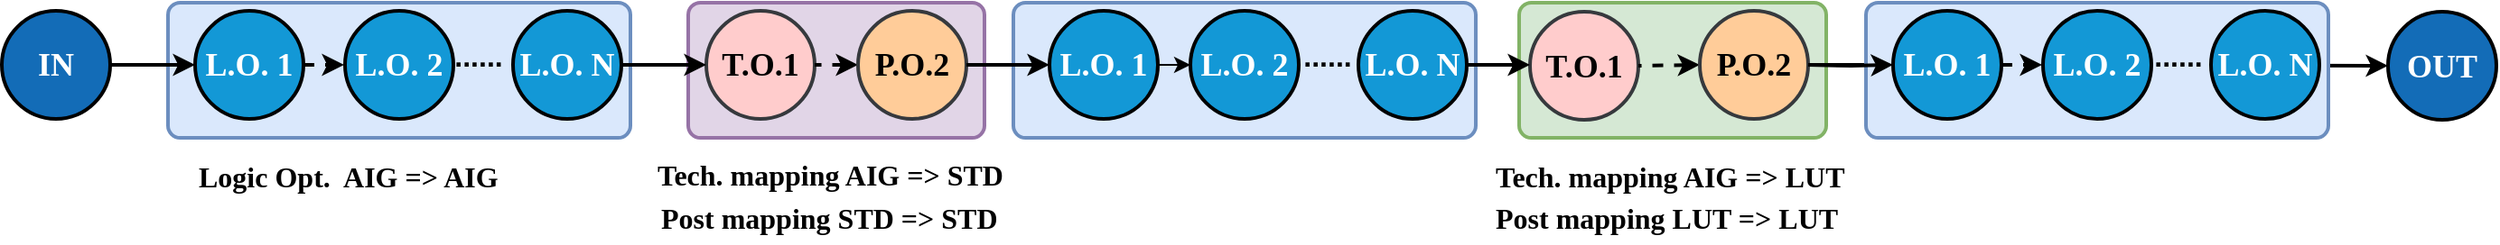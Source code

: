 <mxfile version="26.0.2">
  <diagram name="第 1 页" id="BYLMfou5CTJKFt67lV0u">
    <mxGraphModel dx="1558" dy="438" grid="1" gridSize="10" guides="1" tooltips="1" connect="1" arrows="1" fold="1" page="1" pageScale="1" pageWidth="1400" pageHeight="15" math="0" shadow="0">
      <root>
        <mxCell id="0" />
        <mxCell id="1" parent="0" />
        <mxCell id="Ae0JqBP-xcse2WlZujs8-57" value="" style="rounded=1;whiteSpace=wrap;html=1;arcSize=9;fillColor=#e1d5e7;strokeColor=#9673a6;strokeWidth=2;" parent="1" vertex="1">
          <mxGeometry x="389" y="430.5" width="164" height="75" as="geometry" />
        </mxCell>
        <mxCell id="Ae0JqBP-xcse2WlZujs8-32" value="" style="rounded=1;whiteSpace=wrap;html=1;arcSize=9;fillColor=#dae8fc;strokeColor=#6c8ebf;strokeWidth=2;" parent="1" vertex="1">
          <mxGeometry x="101" y="430.5" width="256" height="75" as="geometry" />
        </mxCell>
        <mxCell id="Ae0JqBP-xcse2WlZujs8-10" value="&lt;font color=&quot;#ffffff&quot; face=&quot;Times New Roman&quot; style=&quot;font-size: 18px;&quot;&gt;&lt;b&gt;L.O. 1&lt;/b&gt;&lt;/font&gt;" style="ellipse;whiteSpace=wrap;html=1;aspect=fixed;strokeWidth=2;fillColor=#1398D6;" parent="1" vertex="1">
          <mxGeometry x="116" y="435" width="60" height="60" as="geometry" />
        </mxCell>
        <mxCell id="Ae0JqBP-xcse2WlZujs8-11" value="&lt;b style=&quot;font-family: &amp;quot;Times New Roman&amp;quot;; font-size: 18px;&quot;&gt;&lt;font color=&quot;#ffffff&quot;&gt;L.O. N&lt;/font&gt;&lt;/b&gt;" style="ellipse;whiteSpace=wrap;html=1;aspect=fixed;strokeWidth=2;fillColor=#1398D6;" parent="1" vertex="1">
          <mxGeometry x="292" y="435" width="60" height="60" as="geometry" />
        </mxCell>
        <mxCell id="Ae0JqBP-xcse2WlZujs8-15" style="edgeStyle=orthogonalEdgeStyle;rounded=0;orthogonalLoop=1;jettySize=auto;html=1;strokeWidth=2;entryX=0;entryY=0.5;entryDx=0;entryDy=0;" parent="1" source="Ae0JqBP-xcse2WlZujs8-13" target="Ae0JqBP-xcse2WlZujs8-10" edge="1">
          <mxGeometry relative="1" as="geometry">
            <mxPoint x="119" y="465" as="targetPoint" />
          </mxGeometry>
        </mxCell>
        <mxCell id="Ae0JqBP-xcse2WlZujs8-13" value="&lt;b style=&quot;font-family: &amp;quot;Times New Roman&amp;quot;; font-size: 18px;&quot;&gt;&lt;font color=&quot;#ffffff&quot;&gt;IN&lt;/font&gt;&lt;/b&gt;" style="ellipse;whiteSpace=wrap;html=1;aspect=fixed;strokeWidth=2;fillColor=#136cb7;" parent="1" vertex="1">
          <mxGeometry x="9" y="435" width="60" height="60" as="geometry" />
        </mxCell>
        <mxCell id="Ae0JqBP-xcse2WlZujs8-33" value="" style="rounded=1;whiteSpace=wrap;html=1;arcSize=9;fillColor=#d5e8d4;strokeColor=#82b366;strokeWidth=2;" parent="1" vertex="1">
          <mxGeometry x="849" y="430.5" width="170" height="75" as="geometry" />
        </mxCell>
        <mxCell id="Ae0JqBP-xcse2WlZujs8-35" value="&lt;font face=&quot;Times New Roman&quot; style=&quot;font-size: 18px;&quot;&gt;&lt;b&gt;T.O.1&lt;/b&gt;&lt;/font&gt;" style="ellipse;whiteSpace=wrap;html=1;aspect=fixed;strokeWidth=2;fillColor=#ffcccc;strokeColor=#36393d;" parent="1" vertex="1">
          <mxGeometry x="855" y="435.5" width="60" height="60" as="geometry" />
        </mxCell>
        <mxCell id="Ae0JqBP-xcse2WlZujs8-36" style="rounded=0;orthogonalLoop=1;jettySize=auto;html=1;entryX=1;entryY=0.5;entryDx=0;entryDy=0;exitX=0;exitY=0.5;exitDx=0;exitDy=0;strokeWidth=2;startArrow=classic;startFill=1;dashed=1;endArrow=none;endFill=0;" parent="1" source="Ae0JqBP-xcse2WlZujs8-38" target="Ae0JqBP-xcse2WlZujs8-35" edge="1">
          <mxGeometry relative="1" as="geometry" />
        </mxCell>
        <mxCell id="Ae0JqBP-xcse2WlZujs8-38" value="&lt;b style=&quot;font-family: &amp;quot;Times New Roman&amp;quot;; font-size: 18px;&quot;&gt;P.O.2&lt;/b&gt;" style="ellipse;whiteSpace=wrap;html=1;aspect=fixed;strokeWidth=2;fillColor=#ffcc99;strokeColor=#36393d;" parent="1" vertex="1">
          <mxGeometry x="949" y="435" width="60" height="60" as="geometry" />
        </mxCell>
        <mxCell id="Ae0JqBP-xcse2WlZujs8-47" value="&lt;font face=&quot;Times New Roman&quot; style=&quot;font-size: 18px;&quot;&gt;&lt;b&gt;T.O.1&lt;/b&gt;&lt;/font&gt;" style="ellipse;whiteSpace=wrap;html=1;aspect=fixed;strokeWidth=2;fillColor=#ffcccc;strokeColor=#36393d;" parent="1" vertex="1">
          <mxGeometry x="399" y="435" width="60" height="60" as="geometry" />
        </mxCell>
        <mxCell id="Ae0JqBP-xcse2WlZujs8-48" style="rounded=0;orthogonalLoop=1;jettySize=auto;html=1;entryX=1;entryY=0.5;entryDx=0;entryDy=0;exitX=0;exitY=0.5;exitDx=0;exitDy=0;strokeWidth=2;startArrow=classic;startFill=1;dashed=1;endArrow=none;endFill=0;" parent="1" source="Ae0JqBP-xcse2WlZujs8-50" target="Ae0JqBP-xcse2WlZujs8-47" edge="1">
          <mxGeometry relative="1" as="geometry" />
        </mxCell>
        <mxCell id="Ae0JqBP-xcse2WlZujs8-50" value="&lt;b style=&quot;font-family: &amp;quot;Times New Roman&amp;quot;; font-size: 18px;&quot;&gt;P.O.2&lt;/b&gt;" style="ellipse;whiteSpace=wrap;html=1;aspect=fixed;strokeWidth=2;fillColor=#ffcc99;strokeColor=#36393d;" parent="1" vertex="1">
          <mxGeometry x="483" y="435" width="60" height="60" as="geometry" />
        </mxCell>
        <mxCell id="Ae0JqBP-xcse2WlZujs8-58" value="&lt;p style=&quot;language:zh-CN;margin-top:0pt;margin-bottom:0pt;margin-left:0in;&lt;br/&gt;text-align:center;direction:ltr;unicode-bidi:embed;mso-line-break-override:&lt;br/&gt;none;word-break:normal;punctuation-wrap:hanging&quot;&gt;&lt;span style=&quot;font-size: 12pt; color: black; font-weight: bold;&quot;&gt;&lt;font face=&quot;Times New Roman&quot;&gt;Tech. mapping AIG =&amp;gt; LUT&lt;/font&gt;&lt;/span&gt;&lt;/p&gt;" style="text;whiteSpace=wrap;html=1;" parent="1" vertex="1">
          <mxGeometry x="834" y="511" width="200" height="30" as="geometry" />
        </mxCell>
        <mxCell id="Ae0JqBP-xcse2WlZujs8-59" value="&lt;p style=&quot;language:zh-CN;margin-top:0pt;margin-bottom:0pt;margin-left:0in;&lt;br/&gt;text-align:center;direction:ltr;unicode-bidi:embed;mso-line-break-override:&lt;br/&gt;none;word-break:normal;punctuation-wrap:hanging&quot;&gt;&lt;span style=&quot;font-size:12.0pt;&lt;br/&gt;font-family:&amp;quot;Times New Roman&amp;quot;;mso-ascii-font-family:&amp;quot;Times New Roman&amp;quot;;&lt;br/&gt;mso-fareast-font-family:等线;mso-bidi-font-family:&amp;quot;Times New Roman&amp;quot;;mso-fareast-theme-font:&lt;br/&gt;minor-fareast;color:black;mso-color-index:1;mso-font-kerning:12.0pt;language:&lt;br/&gt;en-US;font-weight:bold;mso-style-textfill-type:solid;mso-style-textfill-fill-themecolor:&lt;br/&gt;text1;mso-style-textfill-fill-color:black;mso-style-textfill-fill-alpha:100.0%&quot;&gt;&lt;font face=&quot;Times New Roman&quot;&gt;Post mapping LUT =&amp;gt; LUT&lt;/font&gt;&lt;/span&gt;&lt;/p&gt;" style="text;whiteSpace=wrap;html=1;" parent="1" vertex="1">
          <mxGeometry x="834" y="534" width="200" height="30" as="geometry" />
        </mxCell>
        <mxCell id="Ae0JqBP-xcse2WlZujs8-60" value="&lt;p style=&quot;language:zh-CN;margin-top:0pt;margin-bottom:0pt;margin-left:0in;&lt;br/&gt;text-align:center;direction:ltr;unicode-bidi:embed;mso-line-break-override:&lt;br/&gt;none;word-break:normal;punctuation-wrap:hanging&quot;&gt;&lt;span style=&quot;font-size: 12pt; color: black; font-weight: bold;&quot;&gt;&lt;font face=&quot;Times New Roman&quot;&gt;Tech. mapping AIG =&amp;gt; STD&lt;/font&gt;&lt;/span&gt;&lt;/p&gt;" style="text;whiteSpace=wrap;html=1;" parent="1" vertex="1">
          <mxGeometry x="370" y="510" width="200" height="30" as="geometry" />
        </mxCell>
        <mxCell id="Ae0JqBP-xcse2WlZujs8-61" value="&lt;p style=&quot;language:zh-CN;margin-top:0pt;margin-bottom:0pt;margin-left:0in;&lt;br/&gt;text-align:center;direction:ltr;unicode-bidi:embed;mso-line-break-override:&lt;br/&gt;none;word-break:normal;punctuation-wrap:hanging&quot;&gt;&lt;span style=&quot;font-size:12.0pt;&lt;br/&gt;font-family:&amp;quot;Times New Roman&amp;quot;;mso-ascii-font-family:&amp;quot;Times New Roman&amp;quot;;&lt;br/&gt;mso-fareast-font-family:等线;mso-bidi-font-family:&amp;quot;Times New Roman&amp;quot;;mso-fareast-theme-font:&lt;br/&gt;minor-fareast;color:black;mso-color-index:1;mso-font-kerning:12.0pt;language:&lt;br/&gt;en-US;font-weight:bold;mso-style-textfill-type:solid;mso-style-textfill-fill-themecolor:&lt;br/&gt;text1;mso-style-textfill-fill-color:black;mso-style-textfill-fill-alpha:100.0%&quot;&gt;&lt;font face=&quot;Times New Roman&quot;&gt;Post mapping STD =&amp;gt; STD&lt;/font&gt;&lt;/span&gt;&lt;/p&gt;" style="text;whiteSpace=wrap;html=1;" parent="1" vertex="1">
          <mxGeometry x="372" y="534" width="200" height="30" as="geometry" />
        </mxCell>
        <mxCell id="pCCU7FPbe3T_Mdn3lP0D-3" value="&lt;b style=&quot;&quot;&gt;&lt;font style=&quot;font-size: 16px;&quot;&gt;......&lt;/font&gt;&lt;/b&gt;" style="text;html=1;align=center;verticalAlign=middle;whiteSpace=wrap;rounded=0;" parent="1" vertex="1">
          <mxGeometry x="248" y="445.57" width="50" height="28.86" as="geometry" />
        </mxCell>
        <mxCell id="pCCU7FPbe3T_Mdn3lP0D-4" value="&lt;b style=&quot;font-family: &amp;quot;Times New Roman&amp;quot;; font-size: 18px;&quot;&gt;&lt;font color=&quot;#ffffff&quot;&gt;L.O. 2&lt;/font&gt;&lt;/b&gt;" style="ellipse;whiteSpace=wrap;html=1;aspect=fixed;strokeWidth=2;fillColor=#1398D6;" parent="1" vertex="1">
          <mxGeometry x="199" y="435" width="60" height="60" as="geometry" />
        </mxCell>
        <mxCell id="pCCU7FPbe3T_Mdn3lP0D-6" value="" style="rounded=1;whiteSpace=wrap;html=1;arcSize=9;fillColor=#dae8fc;strokeColor=#6c8ebf;strokeWidth=2;" parent="1" vertex="1">
          <mxGeometry x="569" y="430.5" width="256" height="75" as="geometry" />
        </mxCell>
        <mxCell id="pCCU7FPbe3T_Mdn3lP0D-7" style="edgeStyle=orthogonalEdgeStyle;rounded=0;orthogonalLoop=1;jettySize=auto;html=1;entryX=0;entryY=0.5;entryDx=0;entryDy=0;" parent="1" source="pCCU7FPbe3T_Mdn3lP0D-8" target="pCCU7FPbe3T_Mdn3lP0D-11" edge="1">
          <mxGeometry relative="1" as="geometry" />
        </mxCell>
        <mxCell id="pCCU7FPbe3T_Mdn3lP0D-8" value="&lt;font color=&quot;#ffffff&quot; face=&quot;Times New Roman&quot; style=&quot;font-size: 18px;&quot;&gt;&lt;b&gt;L.O. 1&lt;/b&gt;&lt;/font&gt;" style="ellipse;whiteSpace=wrap;html=1;aspect=fixed;strokeWidth=2;fillColor=#1398D6;" parent="1" vertex="1">
          <mxGeometry x="589" y="435" width="60" height="60" as="geometry" />
        </mxCell>
        <mxCell id="pCCU7FPbe3T_Mdn3lP0D-9" value="&lt;b style=&quot;font-family: &amp;quot;Times New Roman&amp;quot;; font-size: 18px;&quot;&gt;&lt;font color=&quot;#ffffff&quot;&gt;L.O. N&lt;/font&gt;&lt;/b&gt;" style="ellipse;whiteSpace=wrap;html=1;aspect=fixed;strokeWidth=2;fillColor=#1398D6;" parent="1" vertex="1">
          <mxGeometry x="760" y="435" width="60" height="60" as="geometry" />
        </mxCell>
        <mxCell id="pCCU7FPbe3T_Mdn3lP0D-10" value="&lt;b style=&quot;&quot;&gt;&lt;font style=&quot;font-size: 16px;&quot;&gt;......&lt;/font&gt;&lt;/b&gt;" style="text;html=1;align=center;verticalAlign=middle;whiteSpace=wrap;rounded=0;" parent="1" vertex="1">
          <mxGeometry x="718" y="445.57" width="50" height="28.86" as="geometry" />
        </mxCell>
        <mxCell id="pCCU7FPbe3T_Mdn3lP0D-11" value="&lt;b style=&quot;font-family: &amp;quot;Times New Roman&amp;quot;; font-size: 18px;&quot;&gt;&lt;font color=&quot;#ffffff&quot;&gt;L.O. 2&lt;/font&gt;&lt;/b&gt;" style="ellipse;whiteSpace=wrap;html=1;aspect=fixed;strokeWidth=2;fillColor=#1398D6;" parent="1" vertex="1">
          <mxGeometry x="667" y="435" width="60" height="60" as="geometry" />
        </mxCell>
        <mxCell id="pCCU7FPbe3T_Mdn3lP0D-12" style="edgeStyle=orthogonalEdgeStyle;rounded=0;orthogonalLoop=1;jettySize=auto;html=1;entryX=0;entryY=0.5;entryDx=0;entryDy=0;strokeWidth=2;" parent="1" source="Ae0JqBP-xcse2WlZujs8-50" target="pCCU7FPbe3T_Mdn3lP0D-8" edge="1">
          <mxGeometry relative="1" as="geometry" />
        </mxCell>
        <mxCell id="pCCU7FPbe3T_Mdn3lP0D-14" style="edgeStyle=orthogonalEdgeStyle;rounded=0;orthogonalLoop=1;jettySize=auto;html=1;strokeWidth=2;dashed=1;entryX=0;entryY=0.5;entryDx=0;entryDy=0;exitX=1;exitY=0.5;exitDx=0;exitDy=0;" parent="1" source="Ae0JqBP-xcse2WlZujs8-10" edge="1">
          <mxGeometry relative="1" as="geometry">
            <mxPoint x="151.5" y="464.8" as="sourcePoint" />
            <mxPoint x="198.5" y="464.8" as="targetPoint" />
          </mxGeometry>
        </mxCell>
        <mxCell id="yuHCt1SYs9sluDCAp3Fy-1" value="&lt;b style=&quot;font-family: &amp;quot;Times New Roman&amp;quot;; font-size: 18px;&quot;&gt;&lt;font color=&quot;#ffffff&quot;&gt;OUT&lt;/font&gt;&lt;/b&gt;" style="ellipse;whiteSpace=wrap;html=1;aspect=fixed;strokeWidth=2;fillColor=#136CB7;" parent="1" vertex="1">
          <mxGeometry x="1330" y="435.5" width="60" height="60" as="geometry" />
        </mxCell>
        <mxCell id="75UuPJR5SjxIfkqsgxxV-1" style="edgeStyle=orthogonalEdgeStyle;rounded=0;orthogonalLoop=1;jettySize=auto;html=1;entryX=0;entryY=0.5;entryDx=0;entryDy=0;strokeWidth=2;exitX=1;exitY=0.5;exitDx=0;exitDy=0;" parent="1" source="Ae0JqBP-xcse2WlZujs8-11" target="Ae0JqBP-xcse2WlZujs8-47" edge="1">
          <mxGeometry relative="1" as="geometry">
            <mxPoint x="553" y="475" as="sourcePoint" />
            <mxPoint x="599" y="475" as="targetPoint" />
          </mxGeometry>
        </mxCell>
        <mxCell id="75UuPJR5SjxIfkqsgxxV-2" style="edgeStyle=orthogonalEdgeStyle;rounded=0;orthogonalLoop=1;jettySize=auto;html=1;entryX=0;entryY=0.5;entryDx=0;entryDy=0;strokeWidth=2;exitX=1;exitY=0.5;exitDx=0;exitDy=0;" parent="1" source="pCCU7FPbe3T_Mdn3lP0D-9" target="Ae0JqBP-xcse2WlZujs8-35" edge="1">
          <mxGeometry relative="1" as="geometry">
            <mxPoint x="362" y="475" as="sourcePoint" />
            <mxPoint x="409" y="475" as="targetPoint" />
          </mxGeometry>
        </mxCell>
        <mxCell id="75UuPJR5SjxIfkqsgxxV-4" style="edgeStyle=orthogonalEdgeStyle;rounded=0;orthogonalLoop=1;jettySize=auto;html=1;entryX=0;entryY=0.5;entryDx=0;entryDy=0;strokeWidth=2;exitX=1;exitY=0.5;exitDx=0;exitDy=0;" parent="1" source="Ae0JqBP-xcse2WlZujs8-38" target="yuHCt1SYs9sluDCAp3Fy-1" edge="1">
          <mxGeometry relative="1" as="geometry">
            <mxPoint x="820" y="475" as="sourcePoint" />
            <mxPoint x="865" y="476" as="targetPoint" />
          </mxGeometry>
        </mxCell>
        <mxCell id="75UuPJR5SjxIfkqsgxxV-5" value="" style="rounded=1;whiteSpace=wrap;html=1;arcSize=9;fillColor=#dae8fc;strokeColor=#6c8ebf;strokeWidth=2;" parent="1" vertex="1">
          <mxGeometry x="1041" y="430.5" width="256" height="75" as="geometry" />
        </mxCell>
        <mxCell id="75UuPJR5SjxIfkqsgxxV-6" value="&lt;font color=&quot;#ffffff&quot; face=&quot;Times New Roman&quot; style=&quot;font-size: 18px;&quot;&gt;&lt;b&gt;L.O. 1&lt;/b&gt;&lt;/font&gt;" style="ellipse;whiteSpace=wrap;html=1;aspect=fixed;strokeWidth=2;fillColor=#1398D6;" parent="1" vertex="1">
          <mxGeometry x="1056" y="435" width="60" height="60" as="geometry" />
        </mxCell>
        <mxCell id="75UuPJR5SjxIfkqsgxxV-7" value="&lt;b style=&quot;font-family: &amp;quot;Times New Roman&amp;quot;; font-size: 18px;&quot;&gt;&lt;font color=&quot;#ffffff&quot;&gt;L.O. N&lt;/font&gt;&lt;/b&gt;" style="ellipse;whiteSpace=wrap;html=1;aspect=fixed;strokeWidth=2;fillColor=#1398D6;" parent="1" vertex="1">
          <mxGeometry x="1232" y="435" width="60" height="60" as="geometry" />
        </mxCell>
        <mxCell id="75UuPJR5SjxIfkqsgxxV-8" style="edgeStyle=orthogonalEdgeStyle;rounded=0;orthogonalLoop=1;jettySize=auto;html=1;strokeWidth=2;entryX=0;entryY=0.5;entryDx=0;entryDy=0;" parent="1" target="75UuPJR5SjxIfkqsgxxV-6" edge="1">
          <mxGeometry relative="1" as="geometry">
            <mxPoint x="1059" y="465" as="targetPoint" />
            <mxPoint x="1009" y="465" as="sourcePoint" />
          </mxGeometry>
        </mxCell>
        <mxCell id="75UuPJR5SjxIfkqsgxxV-9" value="&lt;b style=&quot;&quot;&gt;&lt;font style=&quot;font-size: 16px;&quot;&gt;......&lt;/font&gt;&lt;/b&gt;" style="text;html=1;align=center;verticalAlign=middle;whiteSpace=wrap;rounded=0;" parent="1" vertex="1">
          <mxGeometry x="1188" y="445.57" width="52" height="28.86" as="geometry" />
        </mxCell>
        <mxCell id="75UuPJR5SjxIfkqsgxxV-10" value="&lt;b style=&quot;font-family: &amp;quot;Times New Roman&amp;quot;; font-size: 18px;&quot;&gt;&lt;font color=&quot;#ffffff&quot;&gt;L.O. 2&lt;/font&gt;&lt;/b&gt;" style="ellipse;whiteSpace=wrap;html=1;aspect=fixed;strokeWidth=2;fillColor=#1398D6;" parent="1" vertex="1">
          <mxGeometry x="1139" y="435" width="60" height="60" as="geometry" />
        </mxCell>
        <mxCell id="75UuPJR5SjxIfkqsgxxV-11" style="edgeStyle=orthogonalEdgeStyle;rounded=0;orthogonalLoop=1;jettySize=auto;html=1;strokeWidth=2;dashed=1;entryX=0;entryY=0.5;entryDx=0;entryDy=0;exitX=1;exitY=0.5;exitDx=0;exitDy=0;" parent="1" source="75UuPJR5SjxIfkqsgxxV-6" edge="1">
          <mxGeometry relative="1" as="geometry">
            <mxPoint x="1091.5" y="464.8" as="sourcePoint" />
            <mxPoint x="1138.5" y="464.8" as="targetPoint" />
          </mxGeometry>
        </mxCell>
        <mxCell id="uP6F-fHS-fo912nJUHqv-1" value="&lt;p style=&quot;language:zh-CN;margin-top:0pt;margin-bottom:0pt;margin-left:0in;&lt;br/&gt;text-align:center;direction:ltr;unicode-bidi:embed;mso-line-break-override:&lt;br/&gt;none;word-break:normal;punctuation-wrap:hanging&quot;&gt;&lt;span style=&quot;font-size: 12pt; color: black; font-weight: bold;&quot;&gt;&lt;font face=&quot;Times New Roman&quot;&gt;Logic Opt.&amp;nbsp; AIG =&amp;gt; AIG&lt;/font&gt;&lt;/span&gt;&lt;/p&gt;" style="text;whiteSpace=wrap;html=1;" vertex="1" parent="1">
          <mxGeometry x="116" y="511" width="200" height="30" as="geometry" />
        </mxCell>
      </root>
    </mxGraphModel>
  </diagram>
</mxfile>
